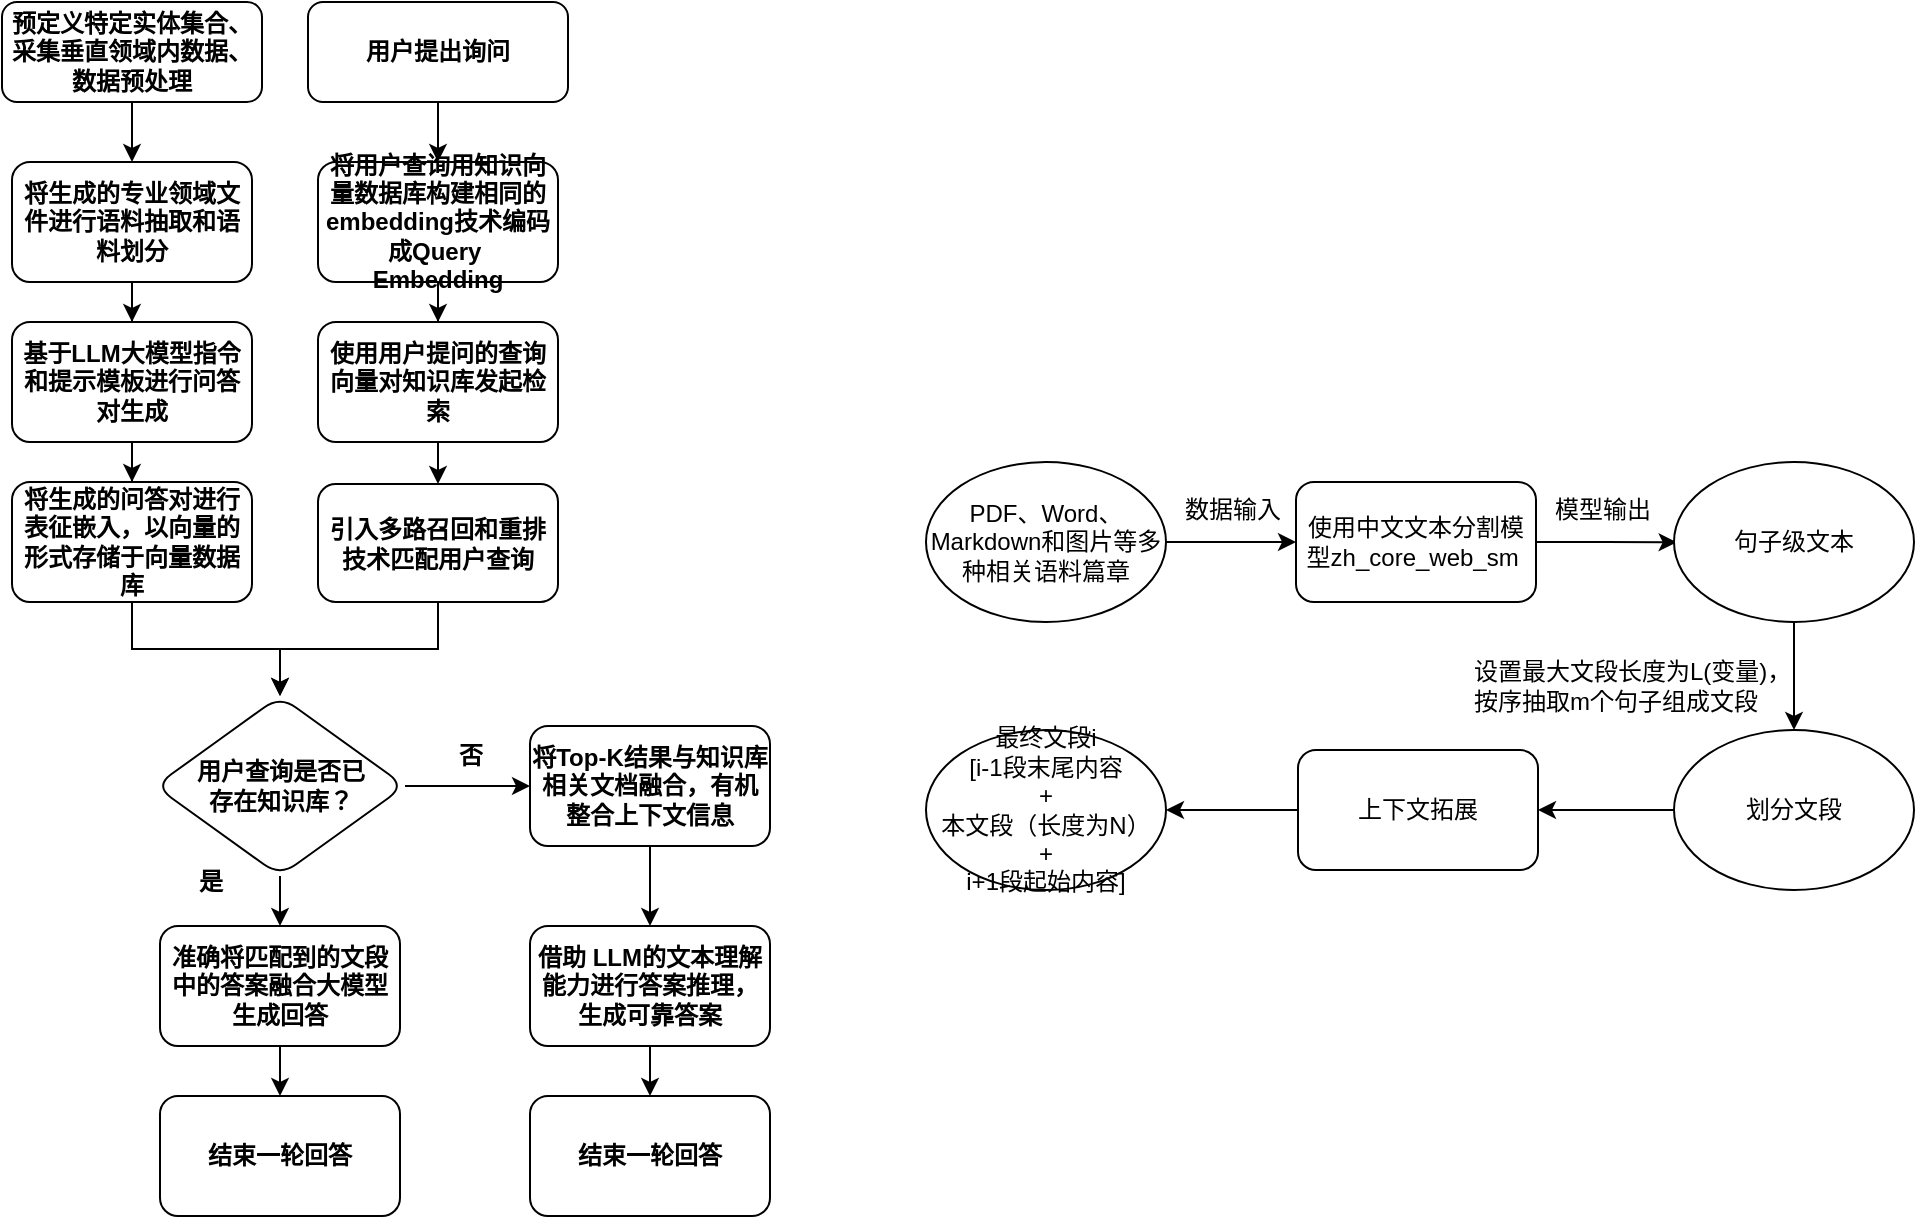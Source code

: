 <mxfile version="21.3.8" type="github" pages="2">
  <diagram id="C5RBs43oDa-KdzZeNtuy" name="Page-1">
    <mxGraphModel dx="246" dy="636" grid="1" gridSize="10" guides="1" tooltips="1" connect="1" arrows="0" fold="1" page="0" pageScale="1" pageWidth="827" pageHeight="1169" math="0" shadow="0">
      <root>
        <mxCell id="WIyWlLk6GJQsqaUBKTNV-0" />
        <mxCell id="WIyWlLk6GJQsqaUBKTNV-1" parent="WIyWlLk6GJQsqaUBKTNV-0" />
        <mxCell id="pO1PlLlpX6BgmMhYATf7-2" value="" style="edgeStyle=orthogonalEdgeStyle;rounded=0;orthogonalLoop=1;jettySize=auto;html=1;fontStyle=1;fontFamily=Helvetica;" edge="1" parent="WIyWlLk6GJQsqaUBKTNV-1" source="pO1PlLlpX6BgmMhYATf7-0" target="pO1PlLlpX6BgmMhYATf7-1">
          <mxGeometry relative="1" as="geometry" />
        </mxCell>
        <mxCell id="pO1PlLlpX6BgmMhYATf7-0" value="预定义特定实体集合、采集垂直领域内数据、数据预处理" style="rounded=1;whiteSpace=wrap;html=1;fontSize=12;glass=0;strokeWidth=1;shadow=0;fontStyle=1;fontFamily=Helvetica;" vertex="1" parent="WIyWlLk6GJQsqaUBKTNV-1">
          <mxGeometry x="596" y="63" width="130" height="50" as="geometry" />
        </mxCell>
        <mxCell id="pO1PlLlpX6BgmMhYATf7-4" value="" style="edgeStyle=orthogonalEdgeStyle;rounded=0;orthogonalLoop=1;jettySize=auto;html=1;fontStyle=1;fontFamily=Helvetica;" edge="1" parent="WIyWlLk6GJQsqaUBKTNV-1" source="pO1PlLlpX6BgmMhYATf7-1" target="pO1PlLlpX6BgmMhYATf7-3">
          <mxGeometry relative="1" as="geometry" />
        </mxCell>
        <mxCell id="pO1PlLlpX6BgmMhYATf7-1" value="将生成的专业领域文件进行语料抽取和语料划分" style="whiteSpace=wrap;html=1;rounded=1;glass=0;strokeWidth=1;shadow=0;fontStyle=1;fontFamily=Helvetica;" vertex="1" parent="WIyWlLk6GJQsqaUBKTNV-1">
          <mxGeometry x="601" y="143" width="120" height="60" as="geometry" />
        </mxCell>
        <mxCell id="pO1PlLlpX6BgmMhYATf7-6" value="" style="edgeStyle=orthogonalEdgeStyle;rounded=0;orthogonalLoop=1;jettySize=auto;html=1;fontStyle=1;fontFamily=Helvetica;" edge="1" parent="WIyWlLk6GJQsqaUBKTNV-1" source="pO1PlLlpX6BgmMhYATf7-3" target="pO1PlLlpX6BgmMhYATf7-5">
          <mxGeometry relative="1" as="geometry" />
        </mxCell>
        <mxCell id="pO1PlLlpX6BgmMhYATf7-3" value="&lt;p class=&quot;MsoNormal&quot;&gt;基于LLM大模型指令和提示模板进行问答对生成&lt;/p&gt;" style="rounded=1;whiteSpace=wrap;html=1;glass=0;strokeWidth=1;shadow=0;fontStyle=1;fontFamily=Helvetica;" vertex="1" parent="WIyWlLk6GJQsqaUBKTNV-1">
          <mxGeometry x="601" y="223" width="120" height="60" as="geometry" />
        </mxCell>
        <mxCell id="pO1PlLlpX6BgmMhYATf7-33" style="edgeStyle=orthogonalEdgeStyle;rounded=0;orthogonalLoop=1;jettySize=auto;html=1;exitX=0.5;exitY=1;exitDx=0;exitDy=0;entryX=0.5;entryY=0;entryDx=0;entryDy=0;" edge="1" parent="WIyWlLk6GJQsqaUBKTNV-1" source="pO1PlLlpX6BgmMhYATf7-5" target="pO1PlLlpX6BgmMhYATf7-23">
          <mxGeometry relative="1" as="geometry" />
        </mxCell>
        <mxCell id="pO1PlLlpX6BgmMhYATf7-5" value="将生成的问答对进行表征嵌入，以向量的形式存储于向量数据库" style="rounded=1;whiteSpace=wrap;html=1;glass=0;strokeWidth=1;shadow=0;fontStyle=1;fontFamily=Helvetica;" vertex="1" parent="WIyWlLk6GJQsqaUBKTNV-1">
          <mxGeometry x="601" y="303" width="120" height="60" as="geometry" />
        </mxCell>
        <mxCell id="pO1PlLlpX6BgmMhYATf7-7" value="" style="edgeStyle=orthogonalEdgeStyle;rounded=0;orthogonalLoop=1;jettySize=auto;html=1;fontStyle=1;fontFamily=Helvetica;" edge="1" parent="WIyWlLk6GJQsqaUBKTNV-1" source="pO1PlLlpX6BgmMhYATf7-8" target="pO1PlLlpX6BgmMhYATf7-10">
          <mxGeometry relative="1" as="geometry" />
        </mxCell>
        <mxCell id="pO1PlLlpX6BgmMhYATf7-8" value="用户提出询问" style="rounded=1;whiteSpace=wrap;html=1;fontSize=12;glass=0;strokeWidth=1;shadow=0;fontStyle=1;fontFamily=Helvetica;" vertex="1" parent="WIyWlLk6GJQsqaUBKTNV-1">
          <mxGeometry x="749" y="63" width="130" height="50" as="geometry" />
        </mxCell>
        <mxCell id="pO1PlLlpX6BgmMhYATf7-9" value="" style="edgeStyle=orthogonalEdgeStyle;rounded=0;orthogonalLoop=1;jettySize=auto;html=1;fontStyle=1;fontFamily=Helvetica;" edge="1" parent="WIyWlLk6GJQsqaUBKTNV-1" source="pO1PlLlpX6BgmMhYATf7-10" target="pO1PlLlpX6BgmMhYATf7-12">
          <mxGeometry relative="1" as="geometry" />
        </mxCell>
        <mxCell id="pO1PlLlpX6BgmMhYATf7-10" value="&lt;p class=&quot;MsoNormal&quot;&gt;将用户查询用知识向量数据库构建相同的embedding技术编码成Query&amp;nbsp; Embedding&lt;/p&gt;" style="whiteSpace=wrap;html=1;rounded=1;glass=0;strokeWidth=1;shadow=0;fontStyle=1;fontFamily=Helvetica;" vertex="1" parent="WIyWlLk6GJQsqaUBKTNV-1">
          <mxGeometry x="754" y="143" width="120" height="60" as="geometry" />
        </mxCell>
        <mxCell id="pO1PlLlpX6BgmMhYATf7-11" value="" style="edgeStyle=orthogonalEdgeStyle;rounded=0;orthogonalLoop=1;jettySize=auto;html=1;fontStyle=1;fontFamily=Helvetica;" edge="1" parent="WIyWlLk6GJQsqaUBKTNV-1" source="pO1PlLlpX6BgmMhYATf7-12" target="pO1PlLlpX6BgmMhYATf7-13">
          <mxGeometry relative="1" as="geometry" />
        </mxCell>
        <mxCell id="pO1PlLlpX6BgmMhYATf7-12" value="&lt;p class=&quot;MsoNormal&quot;&gt;使用用户提问的查询向量对知识库发起检索&lt;/p&gt;" style="rounded=1;whiteSpace=wrap;html=1;glass=0;strokeWidth=1;shadow=0;fontStyle=1;fontFamily=Helvetica;" vertex="1" parent="WIyWlLk6GJQsqaUBKTNV-1">
          <mxGeometry x="754" y="223" width="120" height="60" as="geometry" />
        </mxCell>
        <mxCell id="pO1PlLlpX6BgmMhYATf7-36" value="" style="edgeStyle=orthogonalEdgeStyle;rounded=0;orthogonalLoop=1;jettySize=auto;html=1;exitX=0.5;exitY=1;exitDx=0;exitDy=0;entryX=0.5;entryY=0;entryDx=0;entryDy=0;spacingBottom=5;" edge="1" parent="WIyWlLk6GJQsqaUBKTNV-1" source="pO1PlLlpX6BgmMhYATf7-13" target="pO1PlLlpX6BgmMhYATf7-23">
          <mxGeometry relative="1" as="geometry" />
        </mxCell>
        <mxCell id="pO1PlLlpX6BgmMhYATf7-13" value="引入多路召回和重排技术匹配用户查询" style="rounded=1;whiteSpace=wrap;html=1;glass=0;strokeWidth=1;shadow=0;fontStyle=1;fontFamily=Helvetica;" vertex="1" parent="WIyWlLk6GJQsqaUBKTNV-1">
          <mxGeometry x="754" y="304" width="120" height="59" as="geometry" />
        </mxCell>
        <mxCell id="pO1PlLlpX6BgmMhYATf7-18" value="" style="edgeStyle=orthogonalEdgeStyle;rounded=0;orthogonalLoop=1;jettySize=auto;html=1;fontStyle=1;fontFamily=Helvetica;" edge="1" parent="WIyWlLk6GJQsqaUBKTNV-1" source="pO1PlLlpX6BgmMhYATf7-15" target="pO1PlLlpX6BgmMhYATf7-17">
          <mxGeometry relative="1" as="geometry" />
        </mxCell>
        <mxCell id="pO1PlLlpX6BgmMhYATf7-15" value="将Top-K结果与知识库相关文档融合，有机整合上下文信息" style="rounded=1;whiteSpace=wrap;html=1;glass=0;strokeWidth=1;shadow=0;fontStyle=1;fontFamily=Helvetica;" vertex="1" parent="WIyWlLk6GJQsqaUBKTNV-1">
          <mxGeometry x="860" y="425" width="120" height="60" as="geometry" />
        </mxCell>
        <mxCell id="pO1PlLlpX6BgmMhYATf7-20" value="" style="edgeStyle=orthogonalEdgeStyle;rounded=0;orthogonalLoop=1;jettySize=auto;html=1;fontStyle=1;fontFamily=Helvetica;" edge="1" parent="WIyWlLk6GJQsqaUBKTNV-1" source="pO1PlLlpX6BgmMhYATf7-17" target="pO1PlLlpX6BgmMhYATf7-19">
          <mxGeometry relative="1" as="geometry" />
        </mxCell>
        <mxCell id="pO1PlLlpX6BgmMhYATf7-17" value="借助&amp;nbsp;LLM的文本理解能力进行答案推理，生成可靠答案" style="rounded=1;whiteSpace=wrap;html=1;glass=0;strokeWidth=1;shadow=0;fontStyle=1;fontFamily=Helvetica;" vertex="1" parent="WIyWlLk6GJQsqaUBKTNV-1">
          <mxGeometry x="860" y="525" width="120" height="60" as="geometry" />
        </mxCell>
        <mxCell id="pO1PlLlpX6BgmMhYATf7-19" value="结束一轮回答" style="rounded=1;whiteSpace=wrap;html=1;glass=0;strokeWidth=1;shadow=0;fontStyle=1;fontFamily=Helvetica;" vertex="1" parent="WIyWlLk6GJQsqaUBKTNV-1">
          <mxGeometry x="860" y="610" width="120" height="60" as="geometry" />
        </mxCell>
        <mxCell id="pO1PlLlpX6BgmMhYATf7-26" value="" style="edgeStyle=orthogonalEdgeStyle;rounded=0;orthogonalLoop=1;jettySize=auto;html=1;fontStyle=1;fontFamily=Helvetica;" edge="1" parent="WIyWlLk6GJQsqaUBKTNV-1" source="pO1PlLlpX6BgmMhYATf7-23" target="pO1PlLlpX6BgmMhYATf7-25">
          <mxGeometry relative="1" as="geometry" />
        </mxCell>
        <mxCell id="pO1PlLlpX6BgmMhYATf7-28" value="" style="edgeStyle=orthogonalEdgeStyle;rounded=0;orthogonalLoop=1;jettySize=auto;html=1;fontStyle=1;fontFamily=Helvetica;" edge="1" parent="WIyWlLk6GJQsqaUBKTNV-1" source="pO1PlLlpX6BgmMhYATf7-23">
          <mxGeometry relative="1" as="geometry">
            <mxPoint x="860" y="455" as="targetPoint" />
          </mxGeometry>
        </mxCell>
        <mxCell id="pO1PlLlpX6BgmMhYATf7-23" value="用户查询是否已&lt;br&gt;存在知识库？" style="rhombus;whiteSpace=wrap;html=1;rounded=1;glass=0;strokeWidth=1;shadow=0;fontStyle=1;fontFamily=Helvetica;" vertex="1" parent="WIyWlLk6GJQsqaUBKTNV-1">
          <mxGeometry x="672.5" y="410" width="125" height="90" as="geometry" />
        </mxCell>
        <mxCell id="pO1PlLlpX6BgmMhYATf7-31" value="" style="edgeStyle=orthogonalEdgeStyle;rounded=0;orthogonalLoop=1;jettySize=auto;html=1;fontStyle=1;fontFamily=Helvetica;" edge="1" parent="WIyWlLk6GJQsqaUBKTNV-1" source="pO1PlLlpX6BgmMhYATf7-25" target="pO1PlLlpX6BgmMhYATf7-30">
          <mxGeometry relative="1" as="geometry" />
        </mxCell>
        <mxCell id="pO1PlLlpX6BgmMhYATf7-25" value="准确将匹配到的文段中的答案融合大模型生成回答" style="rounded=1;whiteSpace=wrap;html=1;glass=0;strokeWidth=1;shadow=0;fontStyle=1;fontFamily=Helvetica;" vertex="1" parent="WIyWlLk6GJQsqaUBKTNV-1">
          <mxGeometry x="675" y="525" width="120" height="60" as="geometry" />
        </mxCell>
        <mxCell id="pO1PlLlpX6BgmMhYATf7-29" value="是" style="text;html=1;align=center;verticalAlign=middle;resizable=0;points=[];autosize=1;strokeColor=none;fillColor=none;fontStyle=1;fontFamily=Helvetica;" vertex="1" parent="WIyWlLk6GJQsqaUBKTNV-1">
          <mxGeometry x="685" y="490" width="30" height="26" as="geometry" />
        </mxCell>
        <mxCell id="pO1PlLlpX6BgmMhYATf7-30" value="结束一轮回答" style="rounded=1;whiteSpace=wrap;html=1;glass=0;strokeWidth=1;shadow=0;fontStyle=1;fontFamily=Helvetica;" vertex="1" parent="WIyWlLk6GJQsqaUBKTNV-1">
          <mxGeometry x="675" y="610" width="120" height="60" as="geometry" />
        </mxCell>
        <mxCell id="pO1PlLlpX6BgmMhYATf7-32" value="否" style="text;html=1;align=center;verticalAlign=middle;resizable=0;points=[];autosize=1;strokeColor=none;fillColor=none;fontStyle=1;fontFamily=Helvetica;" vertex="1" parent="WIyWlLk6GJQsqaUBKTNV-1">
          <mxGeometry x="815" y="427" width="30" height="26" as="geometry" />
        </mxCell>
        <mxCell id="pO1PlLlpX6BgmMhYATf7-38" style="edgeStyle=orthogonalEdgeStyle;rounded=0;orthogonalLoop=1;jettySize=auto;html=1;exitX=1;exitY=0.5;exitDx=0;exitDy=0;entryX=0;entryY=0.5;entryDx=0;entryDy=0;" edge="1" parent="WIyWlLk6GJQsqaUBKTNV-1" source="pO1PlLlpX6BgmMhYATf7-37" target="pO1PlLlpX6BgmMhYATf7-40">
          <mxGeometry relative="1" as="geometry">
            <mxPoint x="1216.667" y="333.167" as="targetPoint" />
          </mxGeometry>
        </mxCell>
        <mxCell id="pO1PlLlpX6BgmMhYATf7-37" value="PDF、Word、Markdown和图片等多种相关语料篇章" style="ellipse;whiteSpace=wrap;html=1;" vertex="1" parent="WIyWlLk6GJQsqaUBKTNV-1">
          <mxGeometry x="1058" y="293" width="120" height="80" as="geometry" />
        </mxCell>
        <mxCell id="pO1PlLlpX6BgmMhYATf7-42" style="edgeStyle=orthogonalEdgeStyle;rounded=0;orthogonalLoop=1;jettySize=auto;html=1;exitX=1;exitY=0.5;exitDx=0;exitDy=0;" edge="1" parent="WIyWlLk6GJQsqaUBKTNV-1" source="pO1PlLlpX6BgmMhYATf7-40">
          <mxGeometry relative="1" as="geometry">
            <mxPoint x="1433.333" y="333.167" as="targetPoint" />
          </mxGeometry>
        </mxCell>
        <mxCell id="pO1PlLlpX6BgmMhYATf7-40" value="使用中文文本分割模型zh_core_web_sm&amp;nbsp;" style="rounded=1;whiteSpace=wrap;html=1;" vertex="1" parent="WIyWlLk6GJQsqaUBKTNV-1">
          <mxGeometry x="1243" y="303" width="120" height="60" as="geometry" />
        </mxCell>
        <mxCell id="pO1PlLlpX6BgmMhYATf7-41" value="数据输入" style="text;html=1;align=center;verticalAlign=middle;resizable=0;points=[];autosize=1;strokeColor=none;fillColor=none;" vertex="1" parent="WIyWlLk6GJQsqaUBKTNV-1">
          <mxGeometry x="1178" y="304" width="66" height="26" as="geometry" />
        </mxCell>
        <mxCell id="pO1PlLlpX6BgmMhYATf7-47" style="edgeStyle=orthogonalEdgeStyle;rounded=0;orthogonalLoop=1;jettySize=auto;html=1;exitX=0.5;exitY=1;exitDx=0;exitDy=0;entryX=0.5;entryY=0;entryDx=0;entryDy=0;" edge="1" parent="WIyWlLk6GJQsqaUBKTNV-1" source="pO1PlLlpX6BgmMhYATf7-43" target="pO1PlLlpX6BgmMhYATf7-46">
          <mxGeometry relative="1" as="geometry" />
        </mxCell>
        <mxCell id="pO1PlLlpX6BgmMhYATf7-43" value="句子级文本" style="ellipse;whiteSpace=wrap;html=1;" vertex="1" parent="WIyWlLk6GJQsqaUBKTNV-1">
          <mxGeometry x="1432" y="293" width="120" height="80" as="geometry" />
        </mxCell>
        <mxCell id="pO1PlLlpX6BgmMhYATf7-44" value="模型输出" style="text;html=1;align=center;verticalAlign=middle;resizable=0;points=[];autosize=1;strokeColor=none;fillColor=none;" vertex="1" parent="WIyWlLk6GJQsqaUBKTNV-1">
          <mxGeometry x="1361" y="302" width="70" height="30" as="geometry" />
        </mxCell>
        <mxCell id="pO1PlLlpX6BgmMhYATf7-50" style="edgeStyle=orthogonalEdgeStyle;rounded=0;orthogonalLoop=1;jettySize=auto;html=1;exitX=0;exitY=0.5;exitDx=0;exitDy=0;" edge="1" parent="WIyWlLk6GJQsqaUBKTNV-1" source="pO1PlLlpX6BgmMhYATf7-46" target="pO1PlLlpX6BgmMhYATf7-49">
          <mxGeometry relative="1" as="geometry" />
        </mxCell>
        <mxCell id="pO1PlLlpX6BgmMhYATf7-46" value="划分文段" style="ellipse;whiteSpace=wrap;html=1;" vertex="1" parent="WIyWlLk6GJQsqaUBKTNV-1">
          <mxGeometry x="1432" y="427" width="120" height="80" as="geometry" />
        </mxCell>
        <mxCell id="pO1PlLlpX6BgmMhYATf7-48" value="设置最大文段长度为L(变量)，&lt;br&gt;按序抽取m个句子组成文段" style="text;html=1;align=left;verticalAlign=middle;resizable=0;points=[];autosize=1;strokeColor=none;fillColor=none;" vertex="1" parent="WIyWlLk6GJQsqaUBKTNV-1">
          <mxGeometry x="1330" y="385" width="180" height="40" as="geometry" />
        </mxCell>
        <mxCell id="pO1PlLlpX6BgmMhYATf7-52" style="edgeStyle=orthogonalEdgeStyle;rounded=0;orthogonalLoop=1;jettySize=auto;html=1;exitX=0;exitY=0.5;exitDx=0;exitDy=0;" edge="1" parent="WIyWlLk6GJQsqaUBKTNV-1" source="pO1PlLlpX6BgmMhYATf7-49" target="pO1PlLlpX6BgmMhYATf7-51">
          <mxGeometry relative="1" as="geometry" />
        </mxCell>
        <mxCell id="pO1PlLlpX6BgmMhYATf7-49" value="上下文拓展" style="rounded=1;whiteSpace=wrap;html=1;" vertex="1" parent="WIyWlLk6GJQsqaUBKTNV-1">
          <mxGeometry x="1244" y="437" width="120" height="60" as="geometry" />
        </mxCell>
        <mxCell id="pO1PlLlpX6BgmMhYATf7-51" value="最终文段i&lt;br&gt;&lt;div&gt;[i-1段末尾内容&lt;/div&gt;&lt;div&gt;+&lt;/div&gt;&lt;div&gt;本文段（长度为N）&lt;/div&gt;&lt;div&gt;+&lt;/div&gt;&lt;div&gt;i+1段起始内容]&lt;/div&gt;" style="ellipse;whiteSpace=wrap;html=1;" vertex="1" parent="WIyWlLk6GJQsqaUBKTNV-1">
          <mxGeometry x="1058" y="427" width="120" height="80" as="geometry" />
        </mxCell>
      </root>
    </mxGraphModel>
  </diagram>
  <diagram id="XXCvhHnXPWYsY6MiBfB2" name="划分语料">
    <mxGraphModel dx="419" dy="432" grid="0" gridSize="10" guides="1" tooltips="1" connect="1" arrows="1" fold="1" page="0" pageScale="1" pageWidth="827" pageHeight="1169" math="0" shadow="0">
      <root>
        <mxCell id="0" />
        <mxCell id="1" parent="0" />
        <mxCell id="E5J971-Q27gMZlBGy_2f-1" style="edgeStyle=orthogonalEdgeStyle;rounded=0;orthogonalLoop=1;jettySize=auto;html=1;exitX=1;exitY=0.5;exitDx=0;exitDy=0;entryX=0;entryY=0.5;entryDx=0;entryDy=0;fontStyle=1;fontFamily=Times New Roman;fontSize=10;" edge="1" parent="1" source="E5J971-Q27gMZlBGy_2f-2" target="E5J971-Q27gMZlBGy_2f-4">
          <mxGeometry relative="1" as="geometry">
            <mxPoint x="778.667" y="50.167" as="targetPoint" />
          </mxGeometry>
        </mxCell>
        <mxCell id="E5J971-Q27gMZlBGy_2f-2" value="PDF、Word、Markdown和图片等多种相关语料篇章" style="ellipse;whiteSpace=wrap;html=1;fontStyle=1;fontFamily=Times New Roman;fontSize=10;" vertex="1" parent="1">
          <mxGeometry x="612" y="8.5" width="125" height="83" as="geometry" />
        </mxCell>
        <mxCell id="E5J971-Q27gMZlBGy_2f-3" style="edgeStyle=orthogonalEdgeStyle;rounded=0;orthogonalLoop=1;jettySize=auto;html=1;exitX=1;exitY=0.5;exitDx=0;exitDy=0;fontStyle=1;fontFamily=Times New Roman;fontSize=10;" edge="1" parent="1" source="E5J971-Q27gMZlBGy_2f-4">
          <mxGeometry relative="1" as="geometry">
            <mxPoint x="995.333" y="50.167" as="targetPoint" />
          </mxGeometry>
        </mxCell>
        <mxCell id="E5J971-Q27gMZlBGy_2f-4" value="使用中文文本分割模型zh_core_web_sm&amp;nbsp;" style="rounded=1;whiteSpace=wrap;html=1;fontStyle=1;fontFamily=Times New Roman;fontSize=10;" vertex="1" parent="1">
          <mxGeometry x="805" y="20" width="120" height="60" as="geometry" />
        </mxCell>
        <mxCell id="E5J971-Q27gMZlBGy_2f-5" value="数据输入" style="text;html=1;align=center;verticalAlign=middle;resizable=0;points=[];autosize=1;strokeColor=none;fillColor=none;fontStyle=1;fontFamily=Times New Roman;fontSize=10;" vertex="1" parent="1">
          <mxGeometry x="744" y="23" width="58" height="24" as="geometry" />
        </mxCell>
        <mxCell id="E5J971-Q27gMZlBGy_2f-6" style="edgeStyle=orthogonalEdgeStyle;rounded=0;orthogonalLoop=1;jettySize=auto;html=1;exitX=0.5;exitY=1;exitDx=0;exitDy=0;entryX=0.5;entryY=0;entryDx=0;entryDy=0;fontStyle=1;fontFamily=Times New Roman;fontSize=10;" edge="1" parent="1" source="E5J971-Q27gMZlBGy_2f-7" target="E5J971-Q27gMZlBGy_2f-10">
          <mxGeometry relative="1" as="geometry" />
        </mxCell>
        <mxCell id="E5J971-Q27gMZlBGy_2f-7" value="句子级文本&lt;br&gt;1.————&lt;br&gt;2.————&lt;br&gt;......" style="ellipse;whiteSpace=wrap;html=1;fontStyle=1;fontFamily=Times New Roman;fontSize=10;" vertex="1" parent="1">
          <mxGeometry x="994" y="10" width="120" height="80" as="geometry" />
        </mxCell>
        <mxCell id="E5J971-Q27gMZlBGy_2f-8" value="模型输出" style="text;html=1;align=center;verticalAlign=middle;resizable=0;points=[];autosize=1;strokeColor=none;fillColor=none;fontStyle=1;fontFamily=Times New Roman;fontSize=10;" vertex="1" parent="1">
          <mxGeometry x="929" y="23" width="58" height="24" as="geometry" />
        </mxCell>
        <mxCell id="E5J971-Q27gMZlBGy_2f-9" style="edgeStyle=orthogonalEdgeStyle;rounded=0;orthogonalLoop=1;jettySize=auto;html=1;exitX=0;exitY=0.5;exitDx=0;exitDy=0;fontStyle=1;fontFamily=Times New Roman;fontSize=10;" edge="1" parent="1" source="E5J971-Q27gMZlBGy_2f-10" target="E5J971-Q27gMZlBGy_2f-13">
          <mxGeometry relative="1" as="geometry" />
        </mxCell>
        <mxCell id="E5J971-Q27gMZlBGy_2f-10" value="&lt;div&gt;划分后文段i&lt;/div&gt;&lt;div&gt;&lt;span style=&quot;font-weight: normal;&quot;&gt;(文段长度N &amp;lt;=L)&lt;/span&gt;&lt;/div&gt;&lt;div&gt;&lt;span style=&quot;font-weight: normal;&quot;&gt;1.——2.——...&lt;br&gt;m.——。&lt;/span&gt;&lt;/div&gt;" style="ellipse;whiteSpace=wrap;html=1;fontStyle=1;fontFamily=Times New Roman;fontSize=10;" vertex="1" parent="1">
          <mxGeometry x="994" y="144" width="120" height="80" as="geometry" />
        </mxCell>
        <mxCell id="E5J971-Q27gMZlBGy_2f-11" value="设置最大文段长度为L(变量)，&lt;br style=&quot;font-size: 10px;&quot;&gt;按序抽取m个句子组成文段" style="text;html=1;align=left;verticalAlign=middle;resizable=0;points=[];autosize=1;strokeColor=none;fillColor=none;fontStyle=1;fontFamily=Times New Roman;fontSize=10;" vertex="1" parent="1">
          <mxGeometry x="918" y="98" width="151" height="36" as="geometry" />
        </mxCell>
        <mxCell id="E5J971-Q27gMZlBGy_2f-12" style="edgeStyle=orthogonalEdgeStyle;rounded=0;orthogonalLoop=1;jettySize=auto;html=1;exitX=0;exitY=0.5;exitDx=0;exitDy=0;fontStyle=1;fontFamily=Times New Roman;fontSize=10;" edge="1" parent="1" source="E5J971-Q27gMZlBGy_2f-13" target="E5J971-Q27gMZlBGy_2f-14">
          <mxGeometry relative="1" as="geometry" />
        </mxCell>
        <mxCell id="E5J971-Q27gMZlBGy_2f-13" value="上下文拓展" style="rounded=1;whiteSpace=wrap;html=1;fontStyle=1;fontFamily=Times New Roman;fontSize=10;" vertex="1" parent="1">
          <mxGeometry x="806" y="154" width="120" height="60" as="geometry" />
        </mxCell>
        <mxCell id="E5J971-Q27gMZlBGy_2f-14" value="最终文段i&lt;br style=&quot;font-size: 10px;&quot;&gt;&lt;div style=&quot;font-size: 10px;&quot;&gt;&lt;span style=&quot;font-weight: normal;&quot;&gt;[i-1段末尾内容&lt;/span&gt;&lt;/div&gt;&lt;div style=&quot;font-size: 10px;&quot;&gt;&lt;span style=&quot;font-weight: normal;&quot;&gt;+&lt;/span&gt;&lt;/div&gt;&lt;div style=&quot;font-size: 10px;&quot;&gt;&lt;span style=&quot;font-weight: normal;&quot;&gt;本文段（长度为N）&lt;/span&gt;&lt;/div&gt;&lt;div style=&quot;font-size: 10px;&quot;&gt;&lt;span style=&quot;font-weight: normal;&quot;&gt;+&lt;/span&gt;&lt;/div&gt;&lt;div style=&quot;font-size: 10px;&quot;&gt;&lt;span style=&quot;font-weight: normal;&quot;&gt;i+1段起始内容]&lt;/span&gt;&lt;/div&gt;" style="ellipse;whiteSpace=wrap;html=1;fontStyle=1;fontFamily=Times New Roman;fontSize=10;" vertex="1" parent="1">
          <mxGeometry x="612" y="141" width="132" height="85" as="geometry" />
        </mxCell>
        <mxCell id="E5J971-Q27gMZlBGy_2f-15" value="&lt;font size=&quot;1&quot; style=&quot;&quot;&gt;&lt;b style=&quot;font-size: 10px;&quot;&gt;划分结束&lt;/b&gt;&lt;/font&gt;" style="text;html=1;align=center;verticalAlign=middle;resizable=0;points=[];autosize=1;strokeColor=none;fillColor=none;fontFamily=Times New Roman;" vertex="1" parent="1">
          <mxGeometry x="747.5" y="151" width="58" height="26" as="geometry" />
        </mxCell>
      </root>
    </mxGraphModel>
  </diagram>
</mxfile>
